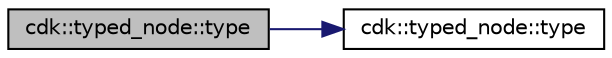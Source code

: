 digraph "cdk::typed_node::type"
{
 // INTERACTIVE_SVG=YES
 // LATEX_PDF_SIZE
  edge [fontname="Helvetica",fontsize="10",labelfontname="Helvetica",labelfontsize="10"];
  node [fontname="Helvetica",fontsize="10",shape=record];
  rankdir="LR";
  Node1 [label="cdk::typed_node::type",height=0.2,width=0.4,color="black", fillcolor="grey75", style="filled", fontcolor="black",tooltip=" "];
  Node1 -> Node2 [color="midnightblue",fontsize="10",style="solid",fontname="Helvetica"];
  Node2 [label="cdk::typed_node::type",height=0.2,width=0.4,color="black", fillcolor="white", style="filled",URL="$classcdk_1_1typed__node.html#aea3e1879c6f33461d43e0780a106d742",tooltip=" "];
}
